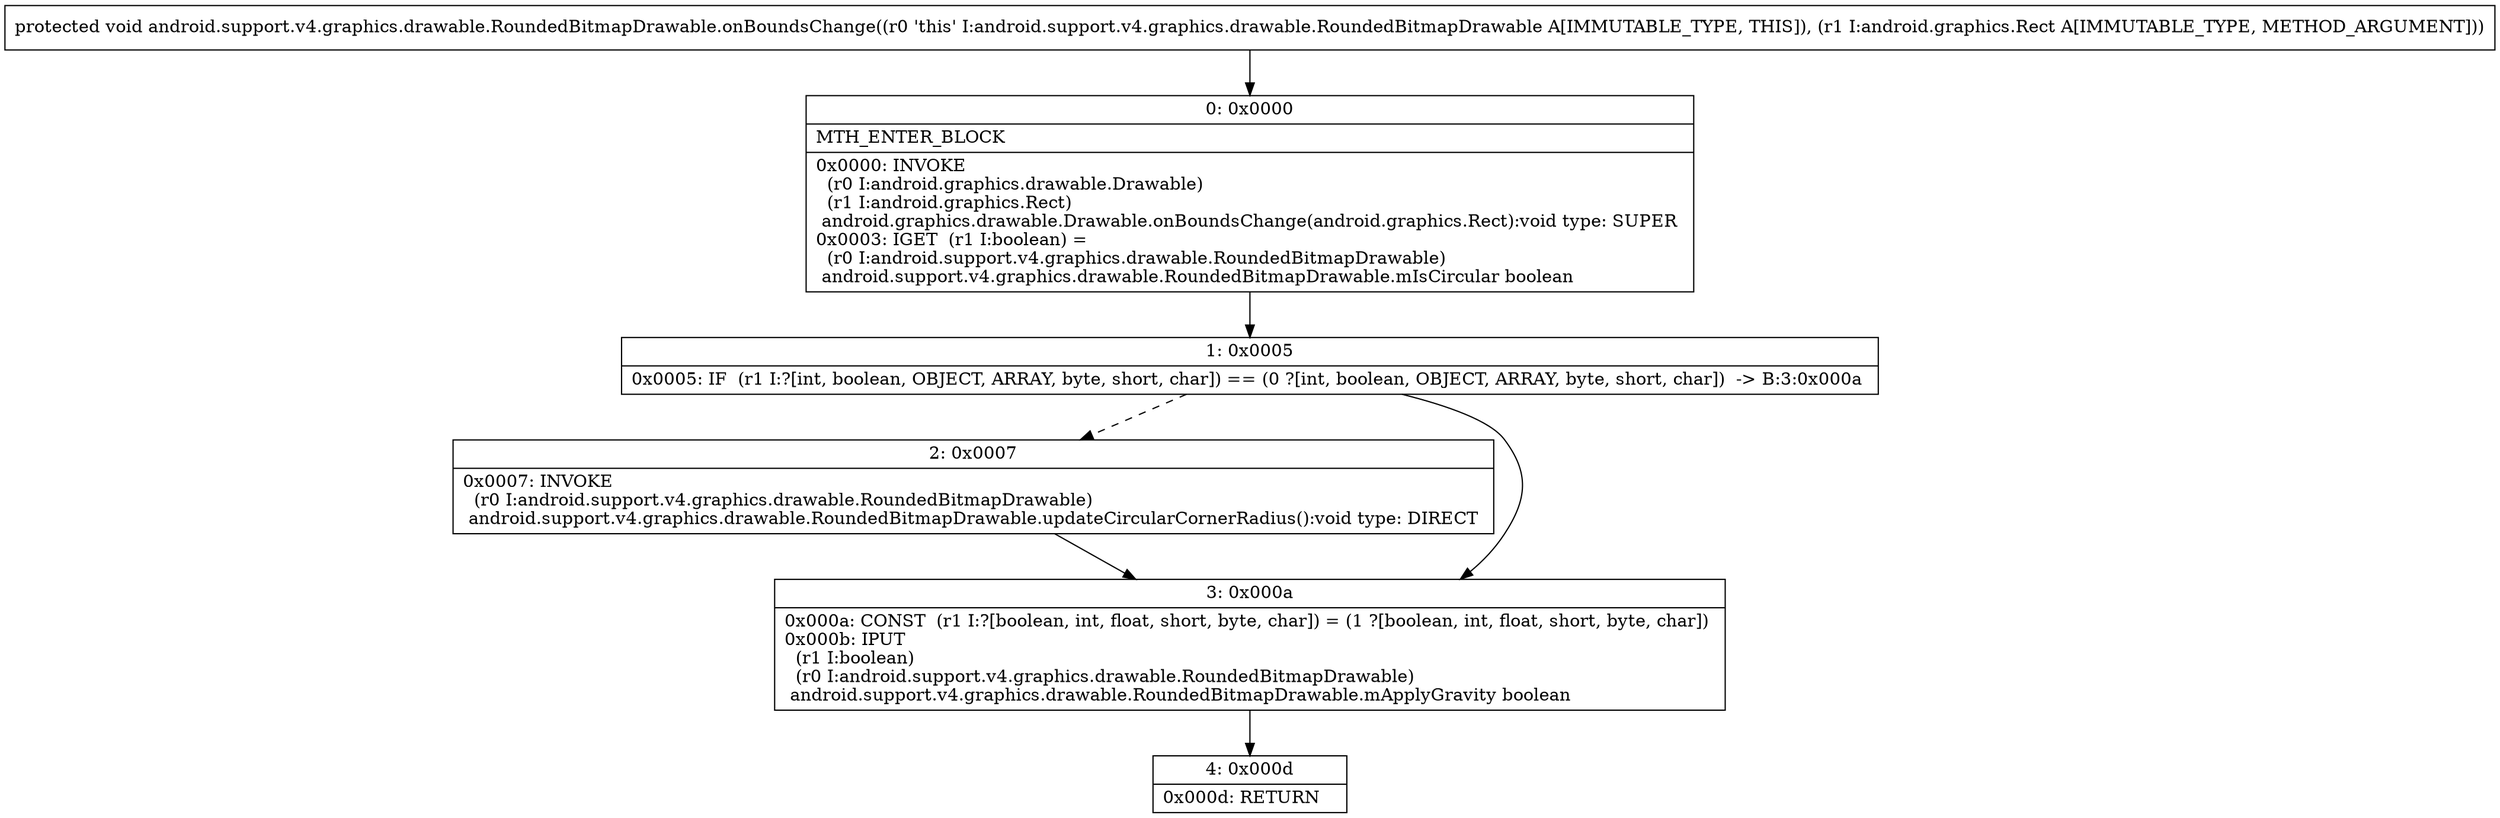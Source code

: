 digraph "CFG forandroid.support.v4.graphics.drawable.RoundedBitmapDrawable.onBoundsChange(Landroid\/graphics\/Rect;)V" {
Node_0 [shape=record,label="{0\:\ 0x0000|MTH_ENTER_BLOCK\l|0x0000: INVOKE  \l  (r0 I:android.graphics.drawable.Drawable)\l  (r1 I:android.graphics.Rect)\l android.graphics.drawable.Drawable.onBoundsChange(android.graphics.Rect):void type: SUPER \l0x0003: IGET  (r1 I:boolean) = \l  (r0 I:android.support.v4.graphics.drawable.RoundedBitmapDrawable)\l android.support.v4.graphics.drawable.RoundedBitmapDrawable.mIsCircular boolean \l}"];
Node_1 [shape=record,label="{1\:\ 0x0005|0x0005: IF  (r1 I:?[int, boolean, OBJECT, ARRAY, byte, short, char]) == (0 ?[int, boolean, OBJECT, ARRAY, byte, short, char])  \-\> B:3:0x000a \l}"];
Node_2 [shape=record,label="{2\:\ 0x0007|0x0007: INVOKE  \l  (r0 I:android.support.v4.graphics.drawable.RoundedBitmapDrawable)\l android.support.v4.graphics.drawable.RoundedBitmapDrawable.updateCircularCornerRadius():void type: DIRECT \l}"];
Node_3 [shape=record,label="{3\:\ 0x000a|0x000a: CONST  (r1 I:?[boolean, int, float, short, byte, char]) = (1 ?[boolean, int, float, short, byte, char]) \l0x000b: IPUT  \l  (r1 I:boolean)\l  (r0 I:android.support.v4.graphics.drawable.RoundedBitmapDrawable)\l android.support.v4.graphics.drawable.RoundedBitmapDrawable.mApplyGravity boolean \l}"];
Node_4 [shape=record,label="{4\:\ 0x000d|0x000d: RETURN   \l}"];
MethodNode[shape=record,label="{protected void android.support.v4.graphics.drawable.RoundedBitmapDrawable.onBoundsChange((r0 'this' I:android.support.v4.graphics.drawable.RoundedBitmapDrawable A[IMMUTABLE_TYPE, THIS]), (r1 I:android.graphics.Rect A[IMMUTABLE_TYPE, METHOD_ARGUMENT])) }"];
MethodNode -> Node_0;
Node_0 -> Node_1;
Node_1 -> Node_2[style=dashed];
Node_1 -> Node_3;
Node_2 -> Node_3;
Node_3 -> Node_4;
}

